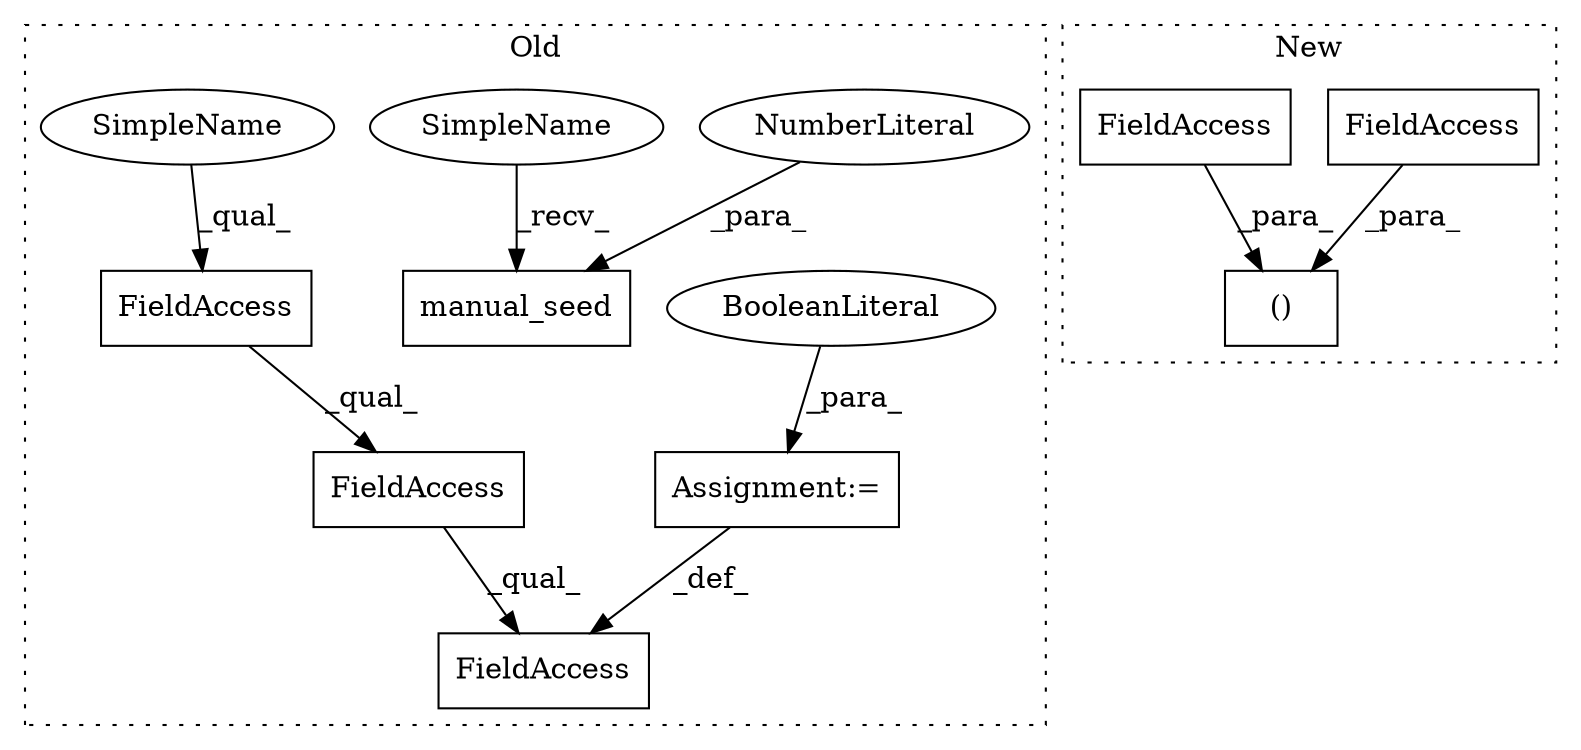 digraph G {
subgraph cluster0 {
1 [label="manual_seed" a="32" s="1406,1423" l="12,1" shape="box"];
3 [label="NumberLiteral" a="34" s="1418" l="5" shape="ellipse"];
6 [label="FieldAccess" a="22" s="1359" l="14" shape="box"];
7 [label="FieldAccess" a="22" s="1359" l="20" shape="box"];
8 [label="FieldAccess" a="22" s="1359" l="30" shape="box"];
9 [label="Assignment:=" a="7" s="1389" l="1" shape="box"];
10 [label="BooleanLiteral" a="9" s="1390" l="4" shape="ellipse"];
11 [label="SimpleName" a="42" s="1400" l="5" shape="ellipse"];
12 [label="SimpleName" a="42" s="1359" l="5" shape="ellipse"];
label = "Old";
style="dotted";
}
subgraph cluster1 {
2 [label="()" a="106" s="1377" l="29" shape="box"];
4 [label="FieldAccess" a="22" s="1398" l="8" shape="box"];
5 [label="FieldAccess" a="22" s="1377" l="8" shape="box"];
label = "New";
style="dotted";
}
3 -> 1 [label="_para_"];
4 -> 2 [label="_para_"];
5 -> 2 [label="_para_"];
6 -> 7 [label="_qual_"];
7 -> 8 [label="_qual_"];
9 -> 8 [label="_def_"];
10 -> 9 [label="_para_"];
11 -> 1 [label="_recv_"];
12 -> 6 [label="_qual_"];
}